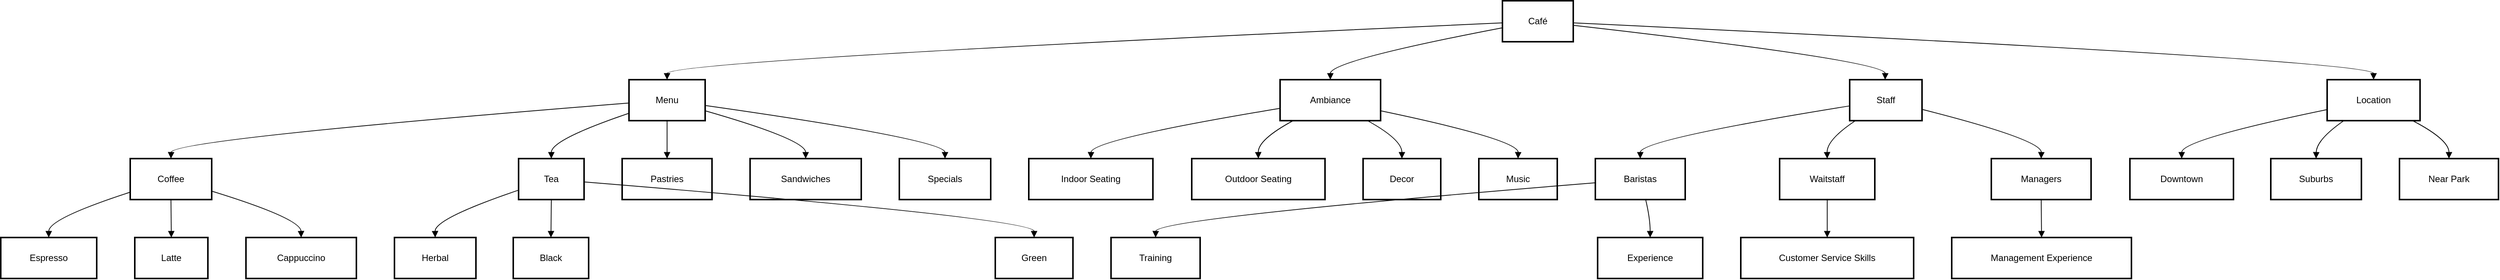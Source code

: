 <mxfile version="27.2.0">
  <diagram name="Página-1" id="5rR3K49tq02i1T-8PmwM">
    <mxGraphModel>
      <root>
        <mxCell id="0" />
        <mxCell id="1" parent="0" />
        <mxCell id="2" value="Café" style="whiteSpace=wrap;strokeWidth=2;" vertex="1" parent="1">
          <mxGeometry x="1980" y="8" width="93" height="54" as="geometry" />
        </mxCell>
        <mxCell id="3" value="Menu" style="whiteSpace=wrap;strokeWidth=2;" vertex="1" parent="1">
          <mxGeometry x="833" y="112" width="100" height="54" as="geometry" />
        </mxCell>
        <mxCell id="4" value="Ambiance" style="whiteSpace=wrap;strokeWidth=2;" vertex="1" parent="1">
          <mxGeometry x="1688" y="112" width="132" height="54" as="geometry" />
        </mxCell>
        <mxCell id="5" value="Staff" style="whiteSpace=wrap;strokeWidth=2;" vertex="1" parent="1">
          <mxGeometry x="2436" y="112" width="95" height="54" as="geometry" />
        </mxCell>
        <mxCell id="6" value="Location" style="whiteSpace=wrap;strokeWidth=2;" vertex="1" parent="1">
          <mxGeometry x="3063" y="112" width="122" height="54" as="geometry" />
        </mxCell>
        <mxCell id="7" value="Coffee" style="whiteSpace=wrap;strokeWidth=2;" vertex="1" parent="1">
          <mxGeometry x="178" y="216" width="107" height="54" as="geometry" />
        </mxCell>
        <mxCell id="8" value="Tea" style="whiteSpace=wrap;strokeWidth=2;" vertex="1" parent="1">
          <mxGeometry x="688" y="216" width="86" height="54" as="geometry" />
        </mxCell>
        <mxCell id="9" value="Pastries" style="whiteSpace=wrap;strokeWidth=2;" vertex="1" parent="1">
          <mxGeometry x="824" y="216" width="118" height="54" as="geometry" />
        </mxCell>
        <mxCell id="10" value="Sandwiches" style="whiteSpace=wrap;strokeWidth=2;" vertex="1" parent="1">
          <mxGeometry x="992" y="216" width="146" height="54" as="geometry" />
        </mxCell>
        <mxCell id="11" value="Specials" style="whiteSpace=wrap;strokeWidth=2;" vertex="1" parent="1">
          <mxGeometry x="1188" y="216" width="120" height="54" as="geometry" />
        </mxCell>
        <mxCell id="12" value="Indoor Seating" style="whiteSpace=wrap;strokeWidth=2;" vertex="1" parent="1">
          <mxGeometry x="1358" y="216" width="163" height="54" as="geometry" />
        </mxCell>
        <mxCell id="13" value="Outdoor Seating" style="whiteSpace=wrap;strokeWidth=2;" vertex="1" parent="1">
          <mxGeometry x="1572" y="216" width="175" height="54" as="geometry" />
        </mxCell>
        <mxCell id="14" value="Decor" style="whiteSpace=wrap;strokeWidth=2;" vertex="1" parent="1">
          <mxGeometry x="1797" y="216" width="102" height="54" as="geometry" />
        </mxCell>
        <mxCell id="15" value="Music" style="whiteSpace=wrap;strokeWidth=2;" vertex="1" parent="1">
          <mxGeometry x="1949" y="216" width="103" height="54" as="geometry" />
        </mxCell>
        <mxCell id="16" value="Baristas" style="whiteSpace=wrap;strokeWidth=2;" vertex="1" parent="1">
          <mxGeometry x="2102" y="216" width="118" height="54" as="geometry" />
        </mxCell>
        <mxCell id="17" value="Waitstaff" style="whiteSpace=wrap;strokeWidth=2;" vertex="1" parent="1">
          <mxGeometry x="2344" y="216" width="125" height="54" as="geometry" />
        </mxCell>
        <mxCell id="18" value="Managers" style="whiteSpace=wrap;strokeWidth=2;" vertex="1" parent="1">
          <mxGeometry x="2622" y="216" width="131" height="54" as="geometry" />
        </mxCell>
        <mxCell id="19" value="Downtown" style="whiteSpace=wrap;strokeWidth=2;" vertex="1" parent="1">
          <mxGeometry x="2804" y="216" width="136" height="54" as="geometry" />
        </mxCell>
        <mxCell id="20" value="Suburbs" style="whiteSpace=wrap;strokeWidth=2;" vertex="1" parent="1">
          <mxGeometry x="2989" y="216" width="119" height="54" as="geometry" />
        </mxCell>
        <mxCell id="21" value="Near Park" style="whiteSpace=wrap;strokeWidth=2;" vertex="1" parent="1">
          <mxGeometry x="3158" y="216" width="130" height="54" as="geometry" />
        </mxCell>
        <mxCell id="22" value="Espresso" style="whiteSpace=wrap;strokeWidth=2;" vertex="1" parent="1">
          <mxGeometry x="8" y="320" width="126" height="54" as="geometry" />
        </mxCell>
        <mxCell id="23" value="Latte" style="whiteSpace=wrap;strokeWidth=2;" vertex="1" parent="1">
          <mxGeometry x="184" y="320" width="96" height="54" as="geometry" />
        </mxCell>
        <mxCell id="24" value="Cappuccino" style="whiteSpace=wrap;strokeWidth=2;" vertex="1" parent="1">
          <mxGeometry x="330" y="320" width="145" height="54" as="geometry" />
        </mxCell>
        <mxCell id="25" value="Herbal" style="whiteSpace=wrap;strokeWidth=2;" vertex="1" parent="1">
          <mxGeometry x="525" y="320" width="107" height="54" as="geometry" />
        </mxCell>
        <mxCell id="26" value="Black" style="whiteSpace=wrap;strokeWidth=2;" vertex="1" parent="1">
          <mxGeometry x="681" y="320" width="99" height="54" as="geometry" />
        </mxCell>
        <mxCell id="27" value="Green" style="whiteSpace=wrap;strokeWidth=2;" vertex="1" parent="1">
          <mxGeometry x="1314" y="320" width="102" height="54" as="geometry" />
        </mxCell>
        <mxCell id="28" value="Training" style="whiteSpace=wrap;strokeWidth=2;" vertex="1" parent="1">
          <mxGeometry x="1466" y="320" width="117" height="54" as="geometry" />
        </mxCell>
        <mxCell id="29" value="Experience" style="whiteSpace=wrap;strokeWidth=2;" vertex="1" parent="1">
          <mxGeometry x="2105" y="320" width="138" height="54" as="geometry" />
        </mxCell>
        <mxCell id="30" value="Customer Service Skills" style="whiteSpace=wrap;strokeWidth=2;" vertex="1" parent="1">
          <mxGeometry x="2293" y="320" width="227" height="54" as="geometry" />
        </mxCell>
        <mxCell id="31" value="Management Experience" style="whiteSpace=wrap;strokeWidth=2;" vertex="1" parent="1">
          <mxGeometry x="2570" y="320" width="236" height="54" as="geometry" />
        </mxCell>
        <mxCell id="32" value="" style="curved=1;startArrow=none;endArrow=block;exitX=0;exitY=0.54;entryX=0.5;entryY=0;" edge="1" parent="1" source="2" target="3">
          <mxGeometry relative="1" as="geometry">
            <Array as="points">
              <mxPoint x="883" y="87" />
            </Array>
          </mxGeometry>
        </mxCell>
        <mxCell id="33" value="" style="curved=1;startArrow=none;endArrow=block;exitX=0;exitY=0.66;entryX=0.5;entryY=0;" edge="1" parent="1" source="2" target="4">
          <mxGeometry relative="1" as="geometry">
            <Array as="points">
              <mxPoint x="1754" y="87" />
            </Array>
          </mxGeometry>
        </mxCell>
        <mxCell id="34" value="" style="curved=1;startArrow=none;endArrow=block;exitX=1;exitY=0.6;entryX=0.49;entryY=0;" edge="1" parent="1" source="2" target="5">
          <mxGeometry relative="1" as="geometry">
            <Array as="points">
              <mxPoint x="2483" y="87" />
            </Array>
          </mxGeometry>
        </mxCell>
        <mxCell id="35" value="" style="curved=1;startArrow=none;endArrow=block;exitX=1;exitY=0.54;entryX=0.5;entryY=0;" edge="1" parent="1" source="2" target="6">
          <mxGeometry relative="1" as="geometry">
            <Array as="points">
              <mxPoint x="3124" y="87" />
            </Array>
          </mxGeometry>
        </mxCell>
        <mxCell id="36" value="" style="curved=1;startArrow=none;endArrow=block;exitX=0;exitY=0.57;entryX=0.5;entryY=0;" edge="1" parent="1" source="3" target="7">
          <mxGeometry relative="1" as="geometry">
            <Array as="points">
              <mxPoint x="232" y="191" />
            </Array>
          </mxGeometry>
        </mxCell>
        <mxCell id="37" value="" style="curved=1;startArrow=none;endArrow=block;exitX=0;exitY=0.82;entryX=0.5;entryY=0;" edge="1" parent="1" source="3" target="8">
          <mxGeometry relative="1" as="geometry">
            <Array as="points">
              <mxPoint x="731" y="191" />
            </Array>
          </mxGeometry>
        </mxCell>
        <mxCell id="38" value="" style="curved=1;startArrow=none;endArrow=block;exitX=0.5;exitY=1;entryX=0.5;entryY=0;" edge="1" parent="1" source="3" target="9">
          <mxGeometry relative="1" as="geometry">
            <Array as="points" />
          </mxGeometry>
        </mxCell>
        <mxCell id="39" value="" style="curved=1;startArrow=none;endArrow=block;exitX=1;exitY=0.76;entryX=0.5;entryY=0;" edge="1" parent="1" source="3" target="10">
          <mxGeometry relative="1" as="geometry">
            <Array as="points">
              <mxPoint x="1065" y="191" />
            </Array>
          </mxGeometry>
        </mxCell>
        <mxCell id="40" value="" style="curved=1;startArrow=none;endArrow=block;exitX=1;exitY=0.63;entryX=0.5;entryY=0;" edge="1" parent="1" source="3" target="11">
          <mxGeometry relative="1" as="geometry">
            <Array as="points">
              <mxPoint x="1248" y="191" />
            </Array>
          </mxGeometry>
        </mxCell>
        <mxCell id="41" value="" style="curved=1;startArrow=none;endArrow=block;exitX=0;exitY=0.7;entryX=0.5;entryY=0;" edge="1" parent="1" source="4" target="12">
          <mxGeometry relative="1" as="geometry">
            <Array as="points">
              <mxPoint x="1440" y="191" />
            </Array>
          </mxGeometry>
        </mxCell>
        <mxCell id="42" value="" style="curved=1;startArrow=none;endArrow=block;exitX=0.13;exitY=1;entryX=0.5;entryY=0;" edge="1" parent="1" source="4" target="13">
          <mxGeometry relative="1" as="geometry">
            <Array as="points">
              <mxPoint x="1659" y="191" />
            </Array>
          </mxGeometry>
        </mxCell>
        <mxCell id="43" value="" style="curved=1;startArrow=none;endArrow=block;exitX=0.87;exitY=1;entryX=0.5;entryY=0;" edge="1" parent="1" source="4" target="14">
          <mxGeometry relative="1" as="geometry">
            <Array as="points">
              <mxPoint x="1848" y="191" />
            </Array>
          </mxGeometry>
        </mxCell>
        <mxCell id="44" value="" style="curved=1;startArrow=none;endArrow=block;exitX=1;exitY=0.76;entryX=0.5;entryY=0;" edge="1" parent="1" source="4" target="15">
          <mxGeometry relative="1" as="geometry">
            <Array as="points">
              <mxPoint x="2001" y="191" />
            </Array>
          </mxGeometry>
        </mxCell>
        <mxCell id="45" value="" style="curved=1;startArrow=none;endArrow=block;exitX=0;exitY=0.64;entryX=0.5;entryY=0;" edge="1" parent="1" source="5" target="16">
          <mxGeometry relative="1" as="geometry">
            <Array as="points">
              <mxPoint x="2161" y="191" />
            </Array>
          </mxGeometry>
        </mxCell>
        <mxCell id="46" value="" style="curved=1;startArrow=none;endArrow=block;exitX=0.08;exitY=1;entryX=0.5;entryY=0;" edge="1" parent="1" source="5" target="17">
          <mxGeometry relative="1" as="geometry">
            <Array as="points">
              <mxPoint x="2406" y="191" />
            </Array>
          </mxGeometry>
        </mxCell>
        <mxCell id="47" value="" style="curved=1;startArrow=none;endArrow=block;exitX=0.99;exitY=0.72;entryX=0.5;entryY=0;" edge="1" parent="1" source="5" target="18">
          <mxGeometry relative="1" as="geometry">
            <Array as="points">
              <mxPoint x="2688" y="191" />
            </Array>
          </mxGeometry>
        </mxCell>
        <mxCell id="48" value="" style="curved=1;startArrow=none;endArrow=block;exitX=0;exitY=0.73;entryX=0.5;entryY=0;" edge="1" parent="1" source="6" target="19">
          <mxGeometry relative="1" as="geometry">
            <Array as="points">
              <mxPoint x="2872" y="191" />
            </Array>
          </mxGeometry>
        </mxCell>
        <mxCell id="49" value="" style="curved=1;startArrow=none;endArrow=block;exitX=0.18;exitY=1;entryX=0.5;entryY=0;" edge="1" parent="1" source="6" target="20">
          <mxGeometry relative="1" as="geometry">
            <Array as="points">
              <mxPoint x="3049" y="191" />
            </Array>
          </mxGeometry>
        </mxCell>
        <mxCell id="50" value="" style="curved=1;startArrow=none;endArrow=block;exitX=0.92;exitY=1;entryX=0.5;entryY=0;" edge="1" parent="1" source="6" target="21">
          <mxGeometry relative="1" as="geometry">
            <Array as="points">
              <mxPoint x="3223" y="191" />
            </Array>
          </mxGeometry>
        </mxCell>
        <mxCell id="51" value="" style="curved=1;startArrow=none;endArrow=block;exitX=0;exitY=0.82;entryX=0.5;entryY=0;" edge="1" parent="1" source="7" target="22">
          <mxGeometry relative="1" as="geometry">
            <Array as="points">
              <mxPoint x="71" y="295" />
            </Array>
          </mxGeometry>
        </mxCell>
        <mxCell id="52" value="" style="curved=1;startArrow=none;endArrow=block;exitX=0.5;exitY=1;entryX=0.5;entryY=0;" edge="1" parent="1" source="7" target="23">
          <mxGeometry relative="1" as="geometry">
            <Array as="points" />
          </mxGeometry>
        </mxCell>
        <mxCell id="53" value="" style="curved=1;startArrow=none;endArrow=block;exitX=1.01;exitY=0.8;entryX=0.5;entryY=0;" edge="1" parent="1" source="7" target="24">
          <mxGeometry relative="1" as="geometry">
            <Array as="points">
              <mxPoint x="402" y="295" />
            </Array>
          </mxGeometry>
        </mxCell>
        <mxCell id="54" value="" style="curved=1;startArrow=none;endArrow=block;exitX=0;exitY=0.77;entryX=0.5;entryY=0;" edge="1" parent="1" source="8" target="25">
          <mxGeometry relative="1" as="geometry">
            <Array as="points">
              <mxPoint x="578" y="295" />
            </Array>
          </mxGeometry>
        </mxCell>
        <mxCell id="55" value="" style="curved=1;startArrow=none;endArrow=block;exitX=0.5;exitY=1;entryX=0.5;entryY=0;" edge="1" parent="1" source="8" target="26">
          <mxGeometry relative="1" as="geometry">
            <Array as="points" />
          </mxGeometry>
        </mxCell>
        <mxCell id="56" value="" style="curved=1;startArrow=none;endArrow=block;exitX=1;exitY=0.57;entryX=0.5;entryY=0;" edge="1" parent="1" source="8" target="27">
          <mxGeometry relative="1" as="geometry">
            <Array as="points">
              <mxPoint x="1365" y="295" />
            </Array>
          </mxGeometry>
        </mxCell>
        <mxCell id="57" value="" style="curved=1;startArrow=none;endArrow=block;exitX=0;exitY=0.59;entryX=0.5;entryY=0;" edge="1" parent="1" source="16" target="28">
          <mxGeometry relative="1" as="geometry">
            <Array as="points">
              <mxPoint x="1525" y="295" />
            </Array>
          </mxGeometry>
        </mxCell>
        <mxCell id="58" value="" style="curved=1;startArrow=none;endArrow=block;exitX=0.56;exitY=1;entryX=0.5;entryY=0;" edge="1" parent="1" source="16" target="29">
          <mxGeometry relative="1" as="geometry">
            <Array as="points">
              <mxPoint x="2174" y="295" />
            </Array>
          </mxGeometry>
        </mxCell>
        <mxCell id="59" value="" style="curved=1;startArrow=none;endArrow=block;exitX=0.5;exitY=1;entryX=0.5;entryY=0;" edge="1" parent="1" source="17" target="30">
          <mxGeometry relative="1" as="geometry">
            <Array as="points" />
          </mxGeometry>
        </mxCell>
        <mxCell id="60" value="" style="curved=1;startArrow=none;endArrow=block;exitX=0.5;exitY=1;entryX=0.5;entryY=0;" edge="1" parent="1" source="18" target="31">
          <mxGeometry relative="1" as="geometry">
            <Array as="points" />
          </mxGeometry>
        </mxCell>
      </root>
    </mxGraphModel>
  </diagram>
</mxfile>
